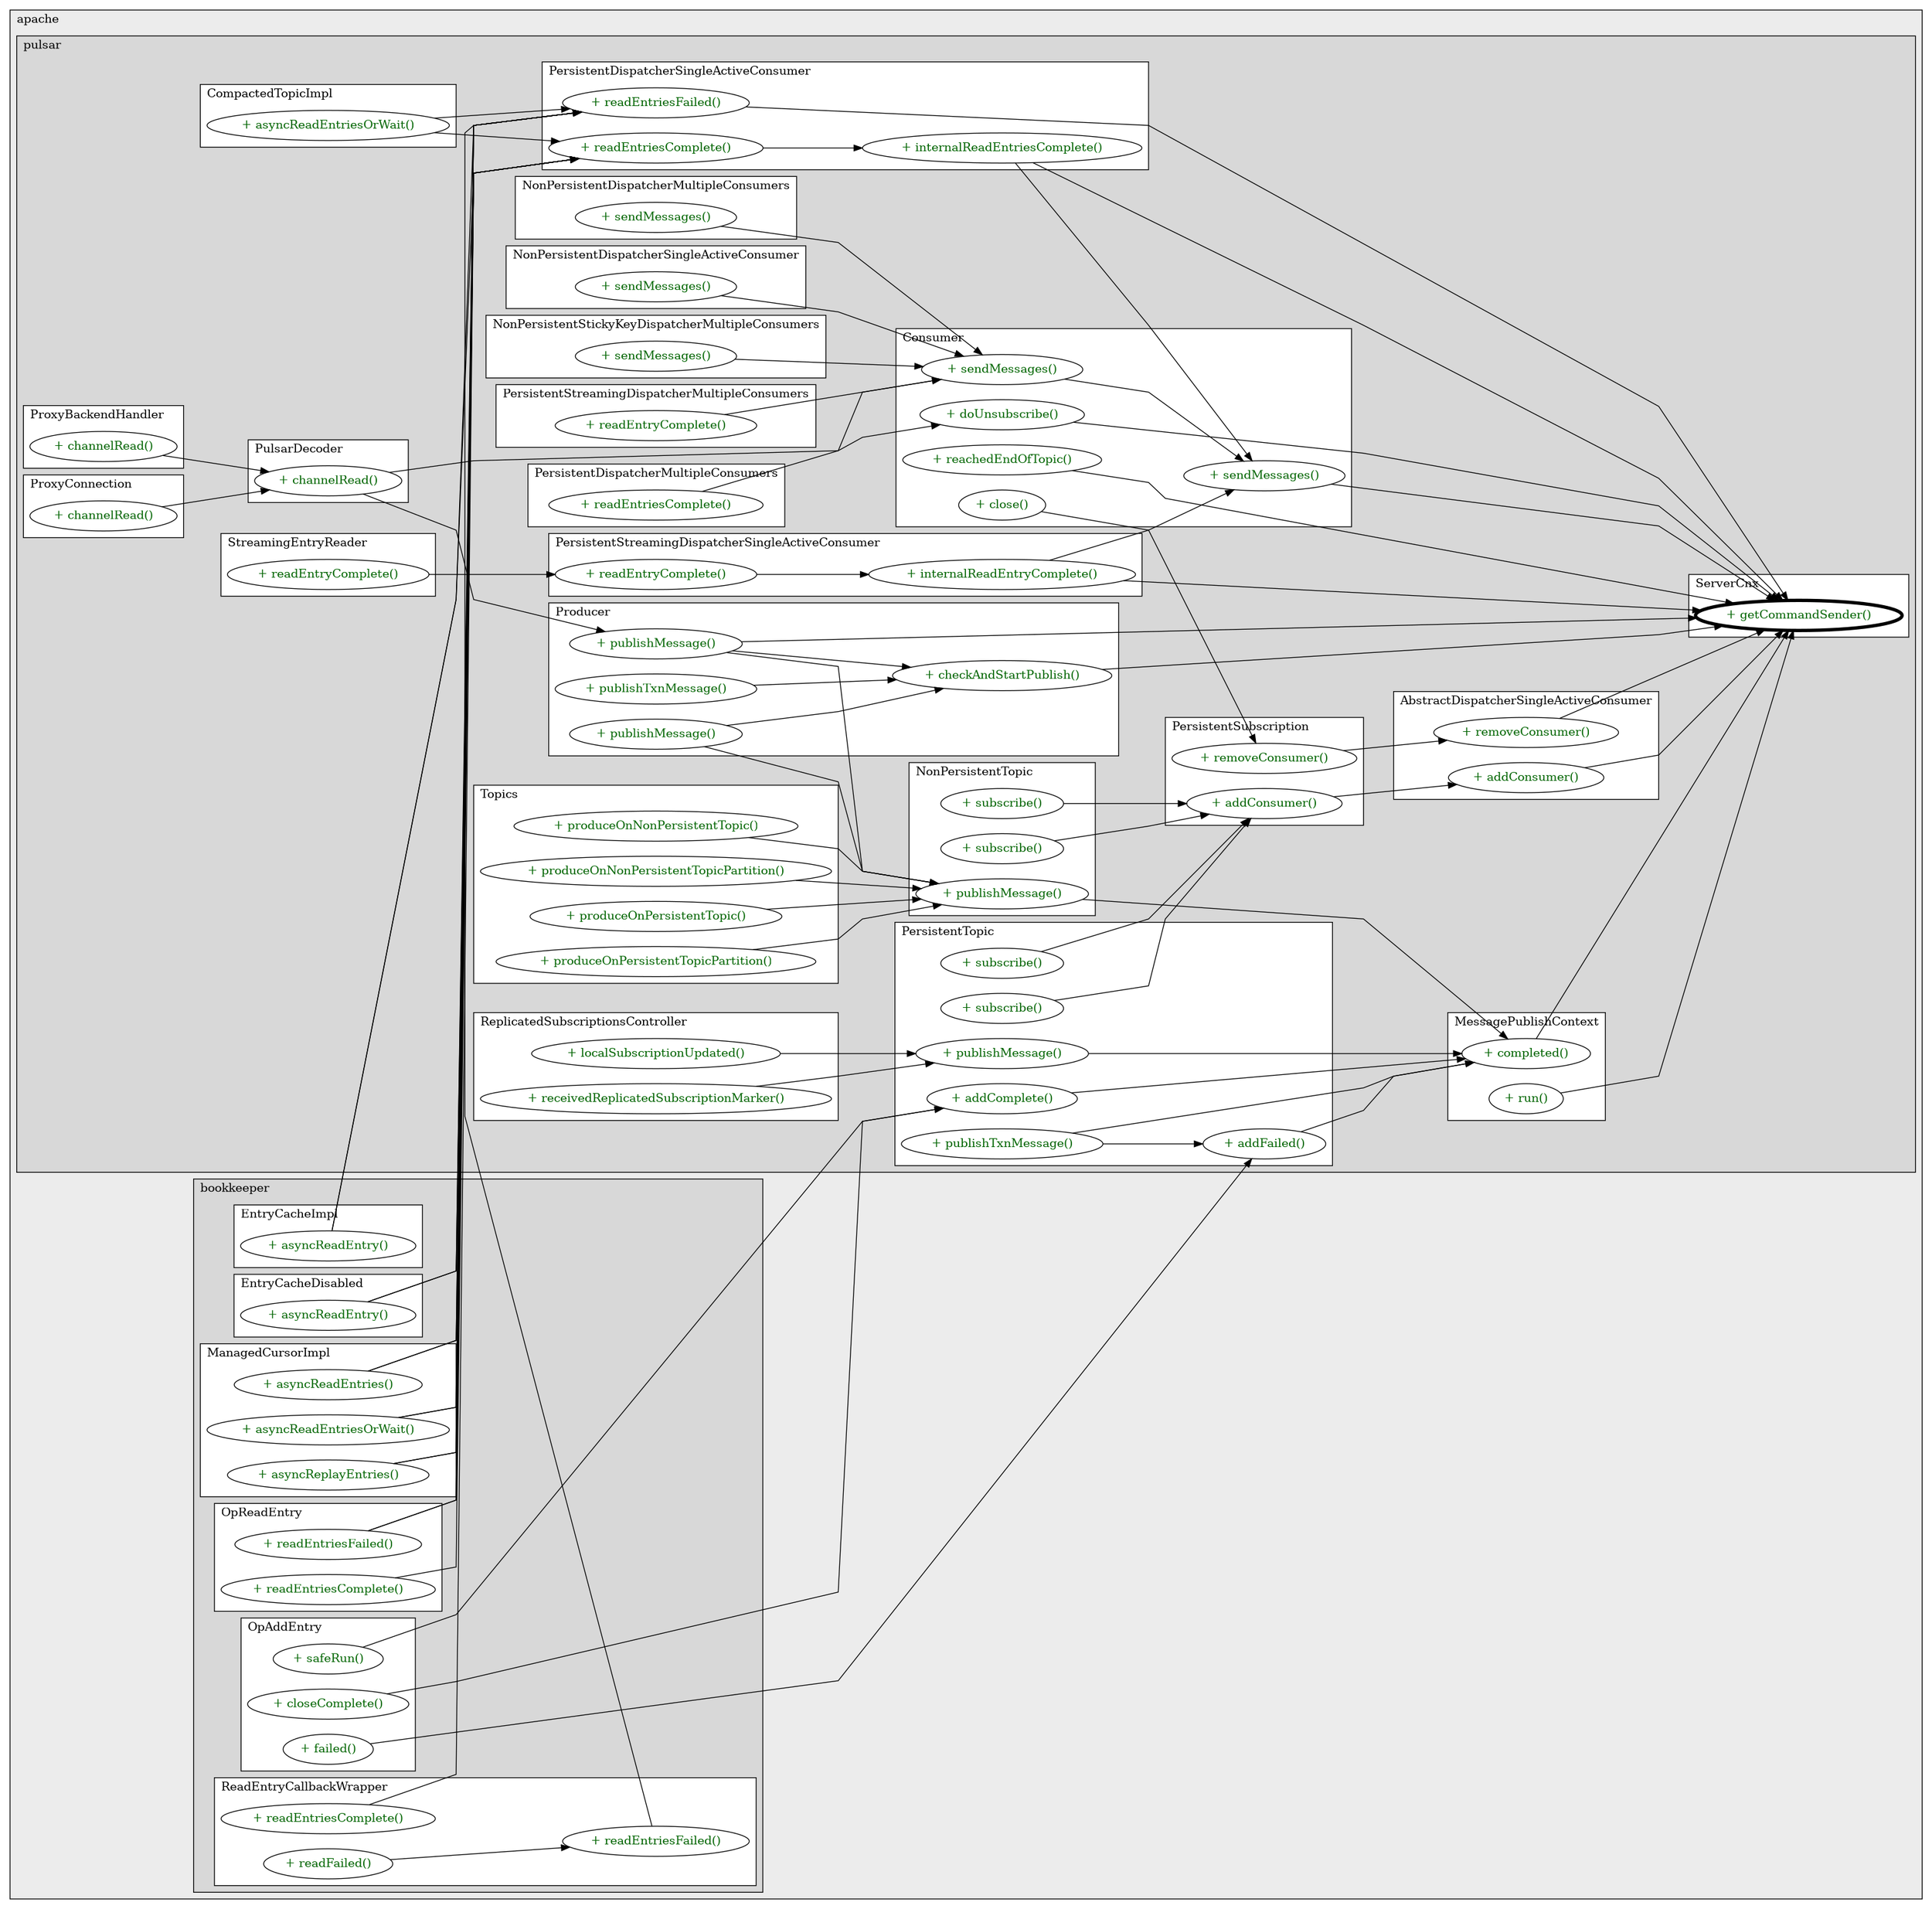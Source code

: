 @startuml

/' diagram meta data start
config=CallConfiguration;
{
  "rootMethod": "org.apache.pulsar.broker.service.ServerCnx#getCommandSender()",
  "projectClassification": {
    "searchMode": "OpenProject", // OpenProject, AllProjects
    "includedProjects": "",
    "pathEndKeywords": "*.impl",
    "isClientPath": "",
    "isClientName": "",
    "isTestPath": "",
    "isTestName": "",
    "isMappingPath": "",
    "isMappingName": "",
    "isDataAccessPath": "",
    "isDataAccessName": "",
    "isDataStructurePath": "",
    "isDataStructureName": "",
    "isInterfaceStructuresPath": "",
    "isInterfaceStructuresName": "",
    "isEntryPointPath": "",
    "isEntryPointName": "",
    "treatFinalFieldsAsMandatory": false
  },
  "graphRestriction": {
    "classPackageExcludeFilter": "",
    "classPackageIncludeFilter": "",
    "classNameExcludeFilter": "",
    "classNameIncludeFilter": "",
    "methodNameExcludeFilter": "",
    "methodNameIncludeFilter": "",
    "removeByInheritance": "", // inheritance/annotation based filtering is done in a second step
    "removeByAnnotation": "",
    "removeByClassPackage": "", // cleanup the graph after inheritance/annotation based filtering is done
    "removeByClassName": "",
    "cutMappings": false,
    "cutEnum": true,
    "cutTests": true,
    "cutClient": true,
    "cutDataAccess": true,
    "cutInterfaceStructures": true,
    "cutDataStructures": true,
    "cutGetterAndSetter": true,
    "cutConstructors": true
  },
  "graphTraversal": {
    "forwardDepth": 3,
    "backwardDepth": 3,
    "classPackageExcludeFilter": "",
    "classPackageIncludeFilter": "",
    "classNameExcludeFilter": "",
    "classNameIncludeFilter": "",
    "methodNameExcludeFilter": "",
    "methodNameIncludeFilter": "",
    "hideMappings": false,
    "hideDataStructures": false,
    "hidePrivateMethods": true,
    "hideInterfaceCalls": true, // indirection: implementation -> interface (is hidden) -> implementation
    "onlyShowApplicationEntryPoints": false, // root node is included
    "useMethodCallsForStructureDiagram": "ForwardOnly" // ForwardOnly, BothDirections, No
  },
  "details": {
    "aggregation": "GroupByClass", // ByClass, GroupByClass, None
    "showMethodParametersTypes": false,
    "showMethodParametersNames": false,
    "showMethodReturnType": false,
    "showPackageLevels": 2,
    "showCallOrder": false,
    "edgeMode": "MethodsOnly", // TypesOnly, MethodsOnly, TypesAndMethods, MethodsAndDirectTypeUsage
    "showDetailedClassStructure": false
  },
  "rootClass": "org.apache.pulsar.broker.service.ServerCnx",
  "extensionCallbackMethod": "" // qualified.class.name#methodName - signature: public static String method(String)
}
diagram meta data end '/



digraph g {
    rankdir="LR"
    splines=polyline
    

'nodes 
subgraph cluster_1411517106 { 
   	label=apache
	labeljust=l
	fillcolor="#ececec"
	style=filled
   
   subgraph cluster_523310109 { 
   	label=pulsar
	labeljust=l
	fillcolor="#d8d8d8"
	style=filled
   
   subgraph cluster_1014604199 { 
   	label=PulsarDecoder
	labeljust=l
	fillcolor=white
	style=filled
   
   PulsarDecoder1070348832XXXchannelRead995363995[
	label="+ channelRead()"
	style=filled
	fillcolor=white
	tooltip="PulsarDecoder

null"
	fontcolor=darkgreen
];
} 

subgraph cluster_1224357303 { 
   	label=Consumer
	labeljust=l
	fillcolor=white
	style=filled
   
   Consumer1718290011XXXclose64711720[
	label="+ close()"
	style=filled
	fillcolor=white
	tooltip="Consumer

null"
	fontcolor=darkgreen
];

Consumer1718290011XXXdoUnsubscribe3327612[
	label="+ doUnsubscribe()"
	style=filled
	fillcolor=white
	tooltip="Consumer

null"
	fontcolor=darkgreen
];

Consumer1718290011XXXreachedEndOfTopic0[
	label="+ reachedEndOfTopic()"
	style=filled
	fillcolor=white
	tooltip="Consumer

null"
	fontcolor=darkgreen
];

Consumer1718290011XXXsendMessages1093529996[
	label="+ sendMessages()"
	style=filled
	fillcolor=white
	tooltip="Consumer

&#10;  Dispatch a list of entries to the consumer. \<br/\>&#10;  \<b\>It is also responsible to release entries data and recycle entries object.\</b\>&#10; &#10;  @return a SendMessageInfo object that contains the detail of what was sent to consumer&#10; "
	fontcolor=darkgreen
];

Consumer1718290011XXXsendMessages1436037244[
	label="+ sendMessages()"
	style=filled
	fillcolor=white
	tooltip="Consumer

null"
	fontcolor=darkgreen
];
} 

subgraph cluster_1348467880 { 
   	label=NonPersistentTopic
	labeljust=l
	fillcolor=white
	style=filled
   
   NonPersistentTopic442146095XXXpublishMessage991694241[
	label="+ publishMessage()"
	style=filled
	fillcolor=white
	tooltip="NonPersistentTopic

null"
	fontcolor=darkgreen
];

NonPersistentTopic442146095XXXsubscribe2062160637[
	label="+ subscribe()"
	style=filled
	fillcolor=white
	tooltip="NonPersistentTopic

null"
	fontcolor=darkgreen
];

NonPersistentTopic442146095XXXsubscribe8945646[
	label="+ subscribe()"
	style=filled
	fillcolor=white
	tooltip="NonPersistentTopic

&#10;  Subscribe a topic.&#10;  @param option&#10;  @return&#10; "
	fontcolor=darkgreen
];
} 

subgraph cluster_1388282347 { 
   	label=ProxyBackendHandler
	labeljust=l
	fillcolor=white
	style=filled
   
   ProxyBackendHandler828483243XXXchannelRead995363995[
	label="+ channelRead()"
	style=filled
	fillcolor=white
	tooltip="ProxyBackendHandler

null"
	fontcolor=darkgreen
];
} 

subgraph cluster_1399104370 { 
   	label=NonPersistentDispatcherSingleActiveConsumer
	labeljust=l
	fillcolor=white
	style=filled
   
   NonPersistentDispatcherSingleActiveConsumer442146095XXXsendMessages188514582[
	label="+ sendMessages()"
	style=filled
	fillcolor=white
	tooltip="NonPersistentDispatcherSingleActiveConsumer

null"
	fontcolor=darkgreen
];
} 

subgraph cluster_1464767387 { 
   	label=CompactedTopicImpl
	labeljust=l
	fillcolor=white
	style=filled
   
   CompactedTopicImpl435643328XXXasyncReadEntriesOrWait2035996903[
	label="+ asyncReadEntriesOrWait()"
	style=filled
	fillcolor=white
	tooltip="CompactedTopicImpl

null"
	fontcolor=darkgreen
];
} 

subgraph cluster_1499977463 { 
   	label=NonPersistentStickyKeyDispatcherMultipleConsumers
	labeljust=l
	fillcolor=white
	style=filled
   
   NonPersistentStickyKeyDispatcherMultipleConsumers442146095XXXsendMessages188514582[
	label="+ sendMessages()"
	style=filled
	fillcolor=white
	tooltip="NonPersistentStickyKeyDispatcherMultipleConsumers

null"
	fontcolor=darkgreen
];
} 

subgraph cluster_1554834207 { 
   	label=PersistentStreamingDispatcherMultipleConsumers
	labeljust=l
	fillcolor=white
	style=filled
   
   PersistentStreamingDispatcherMultipleConsumers1101090806XXXreadEntryComplete274903556[
	label="+ readEntryComplete()"
	style=filled
	fillcolor=white
	tooltip="PersistentStreamingDispatcherMultipleConsumers

&#10;  {@inheritDoc}&#10; "
	fontcolor=darkgreen
];
} 

subgraph cluster_1579858382 { 
   	label=PersistentStreamingDispatcherSingleActiveConsumer
	labeljust=l
	fillcolor=white
	style=filled
   
   PersistentStreamingDispatcherSingleActiveConsumer1101090806XXXinternalReadEntryComplete274903556[
	label="+ internalReadEntryComplete()"
	style=filled
	fillcolor=white
	tooltip="PersistentStreamingDispatcherSingleActiveConsumer

null"
	fontcolor=darkgreen
];

PersistentStreamingDispatcherSingleActiveConsumer1101090806XXXreadEntryComplete274903556[
	label="+ readEntryComplete()"
	style=filled
	fillcolor=white
	tooltip="PersistentStreamingDispatcherSingleActiveConsumer

&#10;  {@inheritDoc}&#10; "
	fontcolor=darkgreen
];
} 

subgraph cluster_1660348955 { 
   	label=Producer
	labeljust=l
	fillcolor=white
	style=filled
   
   Producer1718290011XXXcheckAndStartPublish1302195195[
	label="+ checkAndStartPublish()"
	style=filled
	fillcolor=white
	tooltip="Producer

null"
	fontcolor=darkgreen
];

Producer1718290011XXXpublishMessage1309573701[
	label="+ publishMessage()"
	style=filled
	fillcolor=white
	tooltip="Producer

null"
	fontcolor=darkgreen
];

Producer1718290011XXXpublishMessage1717589301[
	label="+ publishMessage()"
	style=filled
	fillcolor=white
	tooltip="Producer

null"
	fontcolor=darkgreen
];

Producer1718290011XXXpublishTxnMessage617694510[
	label="+ publishTxnMessage()"
	style=filled
	fillcolor=white
	tooltip="Producer

null"
	fontcolor=darkgreen
];
} 

subgraph cluster_1716924171 { 
   	label=PersistentDispatcherMultipleConsumers
	labeljust=l
	fillcolor=white
	style=filled
   
   PersistentDispatcherMultipleConsumers1101090806XXXreadEntriesComplete1160535363[
	label="+ readEntriesComplete()"
	style=filled
	fillcolor=white
	tooltip="PersistentDispatcherMultipleConsumers

null"
	fontcolor=darkgreen
];
} 

subgraph cluster_1975659038 { 
   	label=MessagePublishContext
	labeljust=l
	fillcolor=white
	style=filled
   
   MessagePublishContext1660348955XXXcompleted1453117839[
	label="+ completed()"
	style=filled
	fillcolor=white
	tooltip="MessagePublishContext

&#10;  Executed from managed ledger thread when the message is persisted.&#10; "
	fontcolor=darkgreen
];

MessagePublishContext1660348955XXXrun0[
	label="+ run()"
	style=filled
	fillcolor=white
	tooltip="MessagePublishContext

&#10;  Executed from I/O thread when sending receipt back to client.&#10; "
	fontcolor=darkgreen
];
} 

subgraph cluster_2016466244 { 
   	label=Topics
	labeljust=l
	fillcolor=white
	style=filled
   
   Topics763407854XXXproduceOnNonPersistentTopic514140058[
	label="+ produceOnNonPersistentTopic()"
	style=filled
	fillcolor=white
	tooltip="Topics

null"
	fontcolor=darkgreen
];

Topics763407854XXXproduceOnNonPersistentTopicPartition957727127[
	label="+ produceOnNonPersistentTopicPartition()"
	style=filled
	fillcolor=white
	tooltip="Topics

null"
	fontcolor=darkgreen
];

Topics763407854XXXproduceOnPersistentTopic514140058[
	label="+ produceOnPersistentTopic()"
	style=filled
	fillcolor=white
	tooltip="Topics

null"
	fontcolor=darkgreen
];

Topics763407854XXXproduceOnPersistentTopicPartition957727127[
	label="+ produceOnPersistentTopicPartition()"
	style=filled
	fillcolor=white
	tooltip="Topics

null"
	fontcolor=darkgreen
];
} 

subgraph cluster_2022822952 { 
   	label=PersistentSubscription
	labeljust=l
	fillcolor=white
	style=filled
   
   PersistentSubscription1101090806XXXaddConsumer503125994[
	label="+ addConsumer()"
	style=filled
	fillcolor=white
	tooltip="PersistentSubscription

null"
	fontcolor=darkgreen
];

PersistentSubscription1101090806XXXremoveConsumer1221979358[
	label="+ removeConsumer()"
	style=filled
	fillcolor=white
	tooltip="PersistentSubscription

null"
	fontcolor=darkgreen
];
} 

subgraph cluster_300981562 { 
   	label=PersistentDispatcherSingleActiveConsumer
	labeljust=l
	fillcolor=white
	style=filled
   
   PersistentDispatcherSingleActiveConsumer1101090806XXXinternalReadEntriesComplete1160535363[
	label="+ internalReadEntriesComplete()"
	style=filled
	fillcolor=white
	tooltip="PersistentDispatcherSingleActiveConsumer

null"
	fontcolor=darkgreen
];

PersistentDispatcherSingleActiveConsumer1101090806XXXreadEntriesComplete1160535363[
	label="+ readEntriesComplete()"
	style=filled
	fillcolor=white
	tooltip="PersistentDispatcherSingleActiveConsumer

null"
	fontcolor=darkgreen
];

PersistentDispatcherSingleActiveConsumer1101090806XXXreadEntriesFailed715383354[
	label="+ readEntriesFailed()"
	style=filled
	fillcolor=white
	tooltip="PersistentDispatcherSingleActiveConsumer

null"
	fontcolor=darkgreen
];
} 

subgraph cluster_359057108 { 
   	label=PersistentTopic
	labeljust=l
	fillcolor=white
	style=filled
   
   PersistentTopic1101090806XXXaddComplete1491430175[
	label="+ addComplete()"
	style=filled
	fillcolor=white
	tooltip="PersistentTopic

null"
	fontcolor=darkgreen
];

PersistentTopic1101090806XXXaddFailed715383354[
	label="+ addFailed()"
	style=filled
	fillcolor=white
	tooltip="PersistentTopic

null"
	fontcolor=darkgreen
];

PersistentTopic1101090806XXXpublishMessage991694241[
	label="+ publishMessage()"
	style=filled
	fillcolor=white
	tooltip="PersistentTopic

null"
	fontcolor=darkgreen
];

PersistentTopic1101090806XXXpublishTxnMessage483951322[
	label="+ publishTxnMessage()"
	style=filled
	fillcolor=white
	tooltip="PersistentTopic

&#10;  Publish Transaction message to this Topic's TransactionBuffer.&#10; &#10;  @param txnID Transaction Id&#10;  @param headersAndPayload Message data&#10;  @param publishContextPublish context&#10; "
	fontcolor=darkgreen
];

PersistentTopic1101090806XXXsubscribe2062160637[
	label="+ subscribe()"
	style=filled
	fillcolor=white
	tooltip="PersistentTopic

null"
	fontcolor=darkgreen
];

PersistentTopic1101090806XXXsubscribe8945646[
	label="+ subscribe()"
	style=filled
	fillcolor=white
	tooltip="PersistentTopic

&#10;  Subscribe a topic.&#10;  @param option&#10;  @return&#10; "
	fontcolor=darkgreen
];
} 

subgraph cluster_430141985 { 
   	label=NonPersistentDispatcherMultipleConsumers
	labeljust=l
	fillcolor=white
	style=filled
   
   NonPersistentDispatcherMultipleConsumers442146095XXXsendMessages188514582[
	label="+ sendMessages()"
	style=filled
	fillcolor=white
	tooltip="NonPersistentDispatcherMultipleConsumers

null"
	fontcolor=darkgreen
];
} 

subgraph cluster_822724435 { 
   	label=ReplicatedSubscriptionsController
	labeljust=l
	fillcolor=white
	style=filled
   
   ReplicatedSubscriptionsController1101090806XXXlocalSubscriptionUpdated723369190[
	label="+ localSubscriptionUpdated()"
	style=filled
	fillcolor=white
	tooltip="ReplicatedSubscriptionsController

null"
	fontcolor=darkgreen
];

ReplicatedSubscriptionsController1101090806XXXreceivedReplicatedSubscriptionMarker516434395[
	label="+ receivedReplicatedSubscriptionMarker()"
	style=filled
	fillcolor=white
	tooltip="ReplicatedSubscriptionsController

null"
	fontcolor=darkgreen
];
} 

subgraph cluster_875228408 { 
   	label=StreamingEntryReader
	labeljust=l
	fillcolor=white
	style=filled
   
   StreamingEntryReader679526921XXXreadEntryComplete265006043[
	label="+ readEntryComplete()"
	style=filled
	fillcolor=white
	tooltip="StreamingEntryReader

null"
	fontcolor=darkgreen
];
} 

subgraph cluster_923169591 { 
   	label=ServerCnx
	labeljust=l
	fillcolor=white
	style=filled
   
   ServerCnx1718290011XXXgetCommandSender0[
	label="+ getCommandSender()"
	style=filled
	fillcolor=white
	tooltip="ServerCnx

null"
	penwidth=4
	fontcolor=darkgreen
];
} 

subgraph cluster_939167584 { 
   	label=AbstractDispatcherSingleActiveConsumer
	labeljust=l
	fillcolor=white
	style=filled
   
   AbstractDispatcherSingleActiveConsumer1718290011XXXaddConsumer503125994[
	label="+ addConsumer()"
	style=filled
	fillcolor=white
	tooltip="AbstractDispatcherSingleActiveConsumer

null"
	fontcolor=darkgreen
];

AbstractDispatcherSingleActiveConsumer1718290011XXXremoveConsumer503125994[
	label="+ removeConsumer()"
	style=filled
	fillcolor=white
	tooltip="AbstractDispatcherSingleActiveConsumer

null"
	fontcolor=darkgreen
];
} 

subgraph cluster_961973220 { 
   	label=ProxyConnection
	labeljust=l
	fillcolor=white
	style=filled
   
   ProxyConnection79518146XXXchannelRead995363995[
	label="+ channelRead()"
	style=filled
	fillcolor=white
	tooltip="ProxyConnection

null"
	fontcolor=darkgreen
];
} 
} 

subgraph cluster_91979707 { 
   	label=bookkeeper
	labeljust=l
	fillcolor="#d8d8d8"
	style=filled
   
   subgraph cluster_1810717276 { 
   	label=ManagedCursorImpl
	labeljust=l
	fillcolor=white
	style=filled
   
   ManagedCursorImpl997059435XXXasyncReadEntries1425431748[
	label="+ asyncReadEntries()"
	style=filled
	fillcolor=white
	tooltip="ManagedCursorImpl

&#10;  Asynchronously read entries from the ManagedLedger.&#10; &#10;  @param numberOfEntriesToRead maximum number of entries to return&#10;  @param maxSizeBytes max size in bytes of the entries to return&#10;  @param callback callback object&#10;  @param ctx opaque context&#10;  @param maxPosition max position can read&#10; "
	fontcolor=darkgreen
];

ManagedCursorImpl997059435XXXasyncReadEntriesOrWait1425431748[
	label="+ asyncReadEntriesOrWait()"
	style=filled
	fillcolor=white
	tooltip="ManagedCursorImpl

&#10;  Asynchronously read entries from the ManagedLedger, up to the specified number and size.&#10; &#10;  \<p/\>If no entries are available, the callback will not be triggered. Instead it will be registered to wait until&#10;  a new message will be persisted into the managed ledger&#10; &#10;  @see #readEntriesOrWait(int, long)&#10;  @param maxEntries&#10; maximum number of entries to return&#10;  @param maxSizeBytes&#10; max size in bytes of the entries to return&#10;  @param callback&#10; callback object&#10;  @param ctx&#10; opaque context&#10;  @param maxPosition&#10; max position can read&#10; "
	fontcolor=darkgreen
];

ManagedCursorImpl997059435XXXasyncReplayEntries1799849047[
	label="+ asyncReplayEntries()"
	style=filled
	fillcolor=white
	tooltip="ManagedCursorImpl

&#10;  Read the specified set of positions from ManagedLedger.&#10; &#10;  @param positions&#10; set of positions to read&#10;  @param callback&#10; callback object returning the list of entries&#10;  @param ctx&#10; opaque context&#10;  @param sortEntries&#10; callback with sorted entry list.&#10;  @return skipped positions&#10;  set of positions which are already deleted/acknowledged and skipped while replaying them&#10; "
	fontcolor=darkgreen
];
} 

subgraph cluster_241557257 { 
   	label=EntryCacheImpl
	labeljust=l
	fillcolor=white
	style=filled
   
   EntryCacheImpl997059435XXXasyncReadEntry2057241960[
	label="+ asyncReadEntry()"
	style=filled
	fillcolor=white
	tooltip="EntryCacheImpl

&#10;  Read entries from the cache or from bookkeeper.&#10; &#10;  \<p/\>Get the entry data either from cache or bookkeeper and mixes up the results in a single list.&#10; &#10;  @param lh&#10; the ledger handle&#10;  @param firstEntry&#10; the first entry to read (inclusive)&#10;  @param lastEntry&#10; the last entry to read (inclusive)&#10;  @param isSlowestReader&#10; whether the reader cursor is the most far behind in the stream&#10;  @param callback&#10; the callback object that will be notified when read is done&#10;  @param ctx&#10; the context object&#10; "
	fontcolor=darkgreen
];
} 

subgraph cluster_258299998 { 
   	label=OpReadEntry
	labeljust=l
	fillcolor=white
	style=filled
   
   OpReadEntry997059435XXXreadEntriesComplete1160535363[
	label="+ readEntriesComplete()"
	style=filled
	fillcolor=white
	tooltip="OpReadEntry

null"
	fontcolor=darkgreen
];

OpReadEntry997059435XXXreadEntriesFailed715383354[
	label="+ readEntriesFailed()"
	style=filled
	fillcolor=white
	tooltip="OpReadEntry

null"
	fontcolor=darkgreen
];
} 

subgraph cluster_277434614 { 
   	label=EntryCacheDisabled
	labeljust=l
	fillcolor=white
	style=filled
   
   EntryCacheDisabled1071447588XXXasyncReadEntry2057241960[
	label="+ asyncReadEntry()"
	style=filled
	fillcolor=white
	tooltip="EntryCacheDisabled

&#10;  Read entries from the cache or from bookkeeper.&#10; &#10;  \<p/\>Get the entry data either from cache or bookkeeper and mixes up the results in a single list.&#10; &#10;  @param lh&#10; the ledger handle&#10;  @param firstEntry&#10; the first entry to read (inclusive)&#10;  @param lastEntry&#10; the last entry to read (inclusive)&#10;  @param isSlowestReader&#10; whether the reader cursor is the most far behind in the stream&#10;  @param callback&#10; the callback object that will be notified when read is done&#10;  @param ctx&#10; the context object&#10; "
	fontcolor=darkgreen
];
} 

subgraph cluster_569476203 { 
   	label=OpAddEntry
	labeljust=l
	fillcolor=white
	style=filled
   
   OpAddEntry997059435XXXcloseComplete394845177[
	label="+ closeComplete()"
	style=filled
	fillcolor=white
	tooltip="OpAddEntry

null"
	fontcolor=darkgreen
];

OpAddEntry997059435XXXfailed469076839[
	label="+ failed()"
	style=filled
	fillcolor=white
	tooltip="OpAddEntry

null"
	fontcolor=darkgreen
];

OpAddEntry997059435XXXsafeRun0[
	label="+ safeRun()"
	style=filled
	fillcolor=white
	tooltip="OpAddEntry

null"
	fontcolor=darkgreen
];
} 

subgraph cluster_936928591 { 
   	label=ReadEntryCallbackWrapper
	labeljust=l
	fillcolor=white
	style=filled
   
   ReadEntryCallbackWrapper2079345937XXXreadEntriesComplete1160535363[
	label="+ readEntriesComplete()"
	style=filled
	fillcolor=white
	tooltip="ReadEntryCallbackWrapper

null"
	fontcolor=darkgreen
];

ReadEntryCallbackWrapper2079345937XXXreadEntriesFailed715383354[
	label="+ readEntriesFailed()"
	style=filled
	fillcolor=white
	tooltip="ReadEntryCallbackWrapper

null"
	fontcolor=darkgreen
];

ReadEntryCallbackWrapper2079345937XXXreadFailed715383354[
	label="+ readFailed()"
	style=filled
	fillcolor=white
	tooltip="ReadEntryCallbackWrapper

null"
	fontcolor=darkgreen
];
} 
} 
} 

'edges    
AbstractDispatcherSingleActiveConsumer1718290011XXXaddConsumer503125994 -> ServerCnx1718290011XXXgetCommandSender0;
AbstractDispatcherSingleActiveConsumer1718290011XXXremoveConsumer503125994 -> ServerCnx1718290011XXXgetCommandSender0;
CompactedTopicImpl435643328XXXasyncReadEntriesOrWait2035996903 -> PersistentDispatcherSingleActiveConsumer1101090806XXXreadEntriesComplete1160535363;
CompactedTopicImpl435643328XXXasyncReadEntriesOrWait2035996903 -> PersistentDispatcherSingleActiveConsumer1101090806XXXreadEntriesFailed715383354;
Consumer1718290011XXXclose64711720 -> PersistentSubscription1101090806XXXremoveConsumer1221979358;
Consumer1718290011XXXdoUnsubscribe3327612 -> ServerCnx1718290011XXXgetCommandSender0;
Consumer1718290011XXXreachedEndOfTopic0 -> ServerCnx1718290011XXXgetCommandSender0;
Consumer1718290011XXXsendMessages1093529996 -> ServerCnx1718290011XXXgetCommandSender0;
Consumer1718290011XXXsendMessages1436037244 -> Consumer1718290011XXXsendMessages1093529996;
EntryCacheDisabled1071447588XXXasyncReadEntry2057241960 -> PersistentDispatcherSingleActiveConsumer1101090806XXXreadEntriesComplete1160535363;
EntryCacheDisabled1071447588XXXasyncReadEntry2057241960 -> PersistentDispatcherSingleActiveConsumer1101090806XXXreadEntriesFailed715383354;
EntryCacheImpl997059435XXXasyncReadEntry2057241960 -> PersistentDispatcherSingleActiveConsumer1101090806XXXreadEntriesComplete1160535363;
EntryCacheImpl997059435XXXasyncReadEntry2057241960 -> PersistentDispatcherSingleActiveConsumer1101090806XXXreadEntriesFailed715383354;
ManagedCursorImpl997059435XXXasyncReadEntries1425431748 -> PersistentDispatcherSingleActiveConsumer1101090806XXXreadEntriesComplete1160535363;
ManagedCursorImpl997059435XXXasyncReadEntries1425431748 -> PersistentDispatcherSingleActiveConsumer1101090806XXXreadEntriesFailed715383354;
ManagedCursorImpl997059435XXXasyncReadEntriesOrWait1425431748 -> PersistentDispatcherSingleActiveConsumer1101090806XXXreadEntriesComplete1160535363;
ManagedCursorImpl997059435XXXasyncReadEntriesOrWait1425431748 -> PersistentDispatcherSingleActiveConsumer1101090806XXXreadEntriesFailed715383354;
ManagedCursorImpl997059435XXXasyncReplayEntries1799849047 -> PersistentDispatcherSingleActiveConsumer1101090806XXXreadEntriesComplete1160535363;
ManagedCursorImpl997059435XXXasyncReplayEntries1799849047 -> PersistentDispatcherSingleActiveConsumer1101090806XXXreadEntriesFailed715383354;
MessagePublishContext1660348955XXXcompleted1453117839 -> ServerCnx1718290011XXXgetCommandSender0;
MessagePublishContext1660348955XXXrun0 -> ServerCnx1718290011XXXgetCommandSender0;
NonPersistentDispatcherMultipleConsumers442146095XXXsendMessages188514582 -> Consumer1718290011XXXsendMessages1436037244;
NonPersistentDispatcherSingleActiveConsumer442146095XXXsendMessages188514582 -> Consumer1718290011XXXsendMessages1436037244;
NonPersistentStickyKeyDispatcherMultipleConsumers442146095XXXsendMessages188514582 -> Consumer1718290011XXXsendMessages1436037244;
NonPersistentTopic442146095XXXpublishMessage991694241 -> MessagePublishContext1660348955XXXcompleted1453117839;
NonPersistentTopic442146095XXXsubscribe2062160637 -> PersistentSubscription1101090806XXXaddConsumer503125994;
NonPersistentTopic442146095XXXsubscribe8945646 -> PersistentSubscription1101090806XXXaddConsumer503125994;
OpAddEntry997059435XXXcloseComplete394845177 -> PersistentTopic1101090806XXXaddComplete1491430175;
OpAddEntry997059435XXXfailed469076839 -> PersistentTopic1101090806XXXaddFailed715383354;
OpAddEntry997059435XXXsafeRun0 -> PersistentTopic1101090806XXXaddComplete1491430175;
OpReadEntry997059435XXXreadEntriesComplete1160535363 -> PersistentDispatcherSingleActiveConsumer1101090806XXXreadEntriesComplete1160535363;
OpReadEntry997059435XXXreadEntriesFailed715383354 -> PersistentDispatcherSingleActiveConsumer1101090806XXXreadEntriesComplete1160535363;
OpReadEntry997059435XXXreadEntriesFailed715383354 -> PersistentDispatcherSingleActiveConsumer1101090806XXXreadEntriesFailed715383354;
PersistentDispatcherMultipleConsumers1101090806XXXreadEntriesComplete1160535363 -> Consumer1718290011XXXsendMessages1436037244;
PersistentDispatcherSingleActiveConsumer1101090806XXXinternalReadEntriesComplete1160535363 -> Consumer1718290011XXXsendMessages1093529996;
PersistentDispatcherSingleActiveConsumer1101090806XXXinternalReadEntriesComplete1160535363 -> ServerCnx1718290011XXXgetCommandSender0;
PersistentDispatcherSingleActiveConsumer1101090806XXXreadEntriesComplete1160535363 -> PersistentDispatcherSingleActiveConsumer1101090806XXXinternalReadEntriesComplete1160535363;
PersistentDispatcherSingleActiveConsumer1101090806XXXreadEntriesFailed715383354 -> ServerCnx1718290011XXXgetCommandSender0;
PersistentStreamingDispatcherMultipleConsumers1101090806XXXreadEntryComplete274903556 -> Consumer1718290011XXXsendMessages1436037244;
PersistentStreamingDispatcherSingleActiveConsumer1101090806XXXinternalReadEntryComplete274903556 -> Consumer1718290011XXXsendMessages1093529996;
PersistentStreamingDispatcherSingleActiveConsumer1101090806XXXinternalReadEntryComplete274903556 -> ServerCnx1718290011XXXgetCommandSender0;
PersistentStreamingDispatcherSingleActiveConsumer1101090806XXXreadEntryComplete274903556 -> PersistentStreamingDispatcherSingleActiveConsumer1101090806XXXinternalReadEntryComplete274903556;
PersistentSubscription1101090806XXXaddConsumer503125994 -> AbstractDispatcherSingleActiveConsumer1718290011XXXaddConsumer503125994;
PersistentSubscription1101090806XXXremoveConsumer1221979358 -> AbstractDispatcherSingleActiveConsumer1718290011XXXremoveConsumer503125994;
PersistentTopic1101090806XXXaddComplete1491430175 -> MessagePublishContext1660348955XXXcompleted1453117839;
PersistentTopic1101090806XXXaddFailed715383354 -> MessagePublishContext1660348955XXXcompleted1453117839;
PersistentTopic1101090806XXXpublishMessage991694241 -> MessagePublishContext1660348955XXXcompleted1453117839;
PersistentTopic1101090806XXXpublishTxnMessage483951322 -> MessagePublishContext1660348955XXXcompleted1453117839;
PersistentTopic1101090806XXXpublishTxnMessage483951322 -> PersistentTopic1101090806XXXaddFailed715383354;
PersistentTopic1101090806XXXsubscribe2062160637 -> PersistentSubscription1101090806XXXaddConsumer503125994;
PersistentTopic1101090806XXXsubscribe8945646 -> PersistentSubscription1101090806XXXaddConsumer503125994;
Producer1718290011XXXcheckAndStartPublish1302195195 -> ServerCnx1718290011XXXgetCommandSender0;
Producer1718290011XXXpublishMessage1309573701 -> NonPersistentTopic442146095XXXpublishMessage991694241;
Producer1718290011XXXpublishMessage1309573701 -> Producer1718290011XXXcheckAndStartPublish1302195195;
Producer1718290011XXXpublishMessage1717589301 -> NonPersistentTopic442146095XXXpublishMessage991694241;
Producer1718290011XXXpublishMessage1717589301 -> Producer1718290011XXXcheckAndStartPublish1302195195;
Producer1718290011XXXpublishMessage1717589301 -> ServerCnx1718290011XXXgetCommandSender0;
Producer1718290011XXXpublishTxnMessage617694510 -> Producer1718290011XXXcheckAndStartPublish1302195195;
ProxyBackendHandler828483243XXXchannelRead995363995 -> PulsarDecoder1070348832XXXchannelRead995363995;
ProxyConnection79518146XXXchannelRead995363995 -> PulsarDecoder1070348832XXXchannelRead995363995;
PulsarDecoder1070348832XXXchannelRead995363995 -> Consumer1718290011XXXdoUnsubscribe3327612;
PulsarDecoder1070348832XXXchannelRead995363995 -> Producer1718290011XXXpublishMessage1717589301;
ReadEntryCallbackWrapper2079345937XXXreadEntriesComplete1160535363 -> PersistentDispatcherSingleActiveConsumer1101090806XXXreadEntriesComplete1160535363;
ReadEntryCallbackWrapper2079345937XXXreadEntriesFailed715383354 -> PersistentDispatcherSingleActiveConsumer1101090806XXXreadEntriesFailed715383354;
ReadEntryCallbackWrapper2079345937XXXreadFailed715383354 -> ReadEntryCallbackWrapper2079345937XXXreadEntriesFailed715383354;
ReplicatedSubscriptionsController1101090806XXXlocalSubscriptionUpdated723369190 -> PersistentTopic1101090806XXXpublishMessage991694241;
ReplicatedSubscriptionsController1101090806XXXreceivedReplicatedSubscriptionMarker516434395 -> PersistentTopic1101090806XXXpublishMessage991694241;
StreamingEntryReader679526921XXXreadEntryComplete265006043 -> PersistentStreamingDispatcherSingleActiveConsumer1101090806XXXreadEntryComplete274903556;
Topics763407854XXXproduceOnNonPersistentTopic514140058 -> NonPersistentTopic442146095XXXpublishMessage991694241;
Topics763407854XXXproduceOnNonPersistentTopicPartition957727127 -> NonPersistentTopic442146095XXXpublishMessage991694241;
Topics763407854XXXproduceOnPersistentTopic514140058 -> NonPersistentTopic442146095XXXpublishMessage991694241;
Topics763407854XXXproduceOnPersistentTopicPartition957727127 -> NonPersistentTopic442146095XXXpublishMessage991694241;
    
}
@enduml